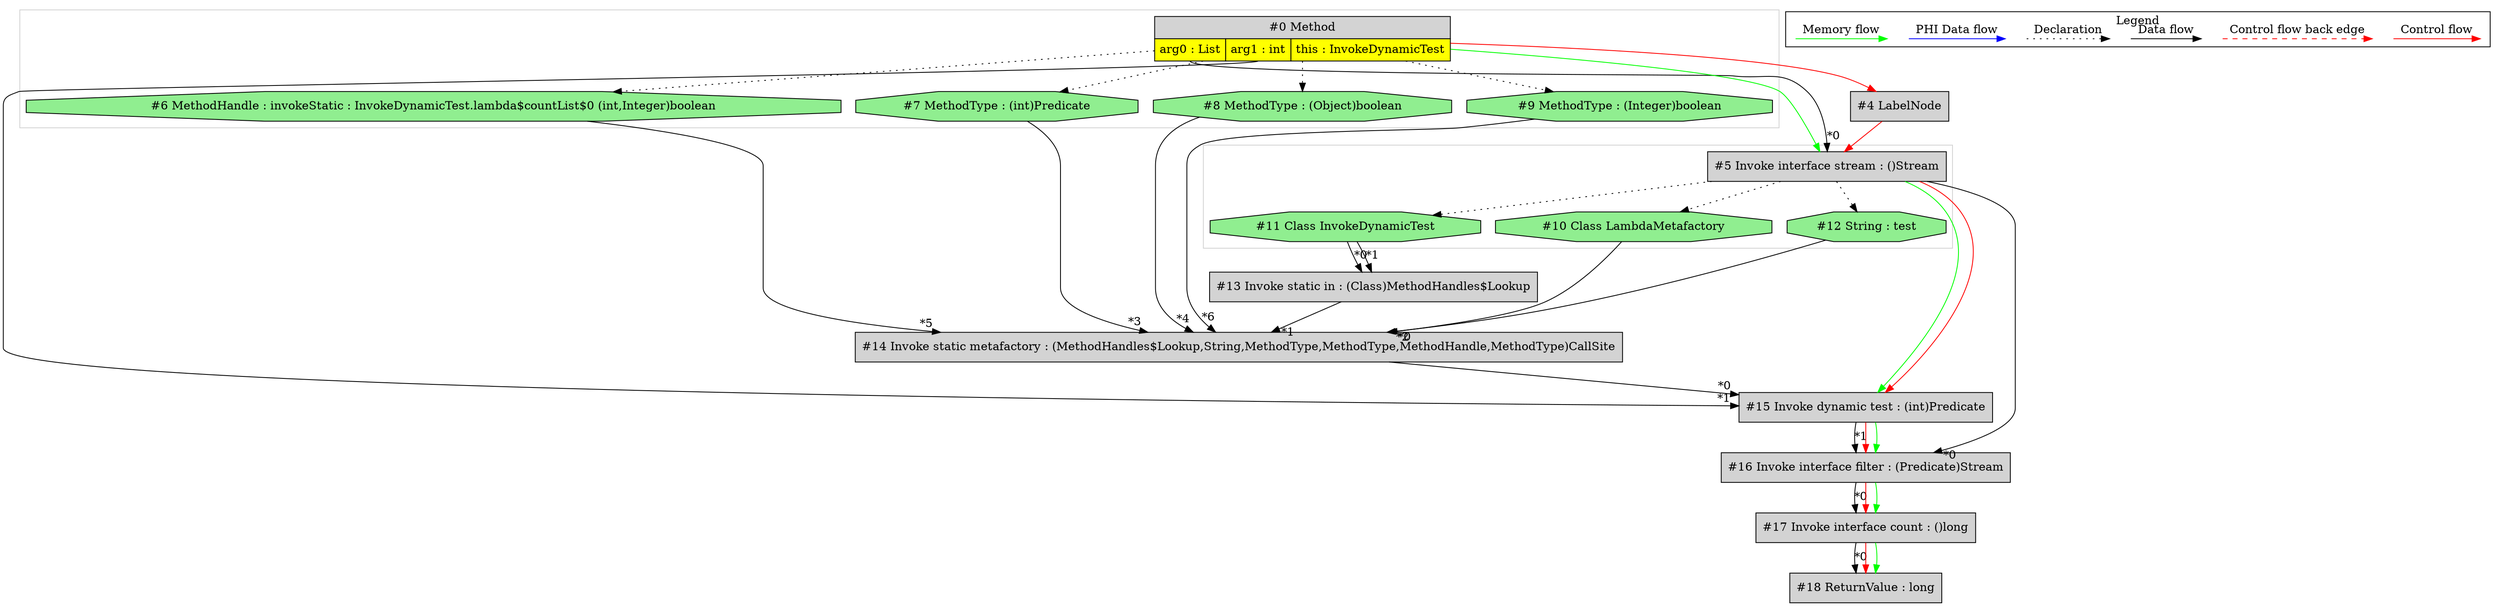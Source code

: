 digraph {
 ordering="in";
 node0[margin="0", label=<<table border="0" cellborder="1" cellspacing="0" cellpadding="5"><tr><td colspan="3">#0 Method</td></tr><tr><td port="prj2" bgcolor="yellow">arg0 : List</td><td port="prj1" bgcolor="yellow">arg1 : int</td><td port="prj3" bgcolor="yellow">this : InvokeDynamicTest</td></tr></table>>,shape=none, fillcolor=lightgrey, style=filled];
 node6[label="#6 MethodHandle : invokeStatic : InvokeDynamicTest.lambda$countList$0 (int,Integer)boolean",shape=octagon, fillcolor=lightgreen, style=filled];
 node0 -> node6[style=dotted];
 node14[label="#14 Invoke static metafactory : (MethodHandles$Lookup,String,MethodType,MethodType,MethodHandle,MethodType)CallSite",shape=box, fillcolor=lightgrey, style=filled];
 node10 -> node14[headlabel="*0", labeldistance=2];
 node13 -> node14[headlabel="*1", labeldistance=2];
 node12 -> node14[headlabel="*2", labeldistance=2];
 node7 -> node14[headlabel="*3", labeldistance=2];
 node8 -> node14[headlabel="*4", labeldistance=2];
 node6 -> node14[headlabel="*5", labeldistance=2];
 node9 -> node14[headlabel="*6", labeldistance=2];
 node9[label="#9 MethodType : (Integer)boolean",shape=octagon, fillcolor=lightgreen, style=filled];
 node0 -> node9[style=dotted];
 node8[label="#8 MethodType : (Object)boolean",shape=octagon, fillcolor=lightgreen, style=filled];
 node0 -> node8[style=dotted];
 node7[label="#7 MethodType : (int)Predicate",shape=octagon, fillcolor=lightgreen, style=filled];
 node0 -> node7[style=dotted];
 node12[label="#12 String : test",shape=octagon, fillcolor=lightgreen, style=filled];
 node5 -> node12[style=dotted];
 node5[label="#5 Invoke interface stream : ()Stream",shape=box, fillcolor=lightgrey, style=filled];
 node0:prj2 -> node5[headlabel="*0", labeldistance=2];
 node4 -> node5[labeldistance=2, color=red, fontcolor=red];
 node0 -> node5[labeldistance=2, color=green, constraint=false];
 node4[label="#4 LabelNode",shape=box, fillcolor=lightgrey, style=filled];
 node0 -> node4[labeldistance=2, color=red, fontcolor=red];
 node16[label="#16 Invoke interface filter : (Predicate)Stream",shape=box, fillcolor=lightgrey, style=filled];
 node5 -> node16[headlabel="*0", labeldistance=2];
 node15 -> node16[headlabel="*1", labeldistance=2];
 node15 -> node16[labeldistance=2, color=red, fontcolor=red];
 node15 -> node16[labeldistance=2, color=green, constraint=false];
 node15[label="#15 Invoke dynamic test : (int)Predicate",shape=box, fillcolor=lightgrey, style=filled];
 node14 -> node15[headlabel="*0", labeldistance=2];
 node0:prj1 -> node15[headlabel="*1", labeldistance=2];
 node5 -> node15[labeldistance=2, color=green, constraint=false];
 node5 -> node15[labeldistance=2, color=red, fontcolor=red];
 node17[label="#17 Invoke interface count : ()long",shape=box, fillcolor=lightgrey, style=filled];
 node16 -> node17[headlabel="*0", labeldistance=2];
 node16 -> node17[labeldistance=2, color=red, fontcolor=red];
 node16 -> node17[labeldistance=2, color=green, constraint=false];
 node18[label="#18 ReturnValue : long",shape=box, fillcolor=lightgrey, style=filled];
 node17 -> node18[headlabel="*0", labeldistance=2];
 node17 -> node18[labeldistance=2, color=red, fontcolor=red];
 node17 -> node18[labeldistance=2, color=green, constraint=false];
 node11[label="#11 Class InvokeDynamicTest",shape=octagon, fillcolor=lightgreen, style=filled];
 node5 -> node11[style=dotted];
 node13[label="#13 Invoke static in : (Class)MethodHandles$Lookup",shape=box, fillcolor=lightgrey, style=filled];
 node11 -> node13[headlabel="*0", labeldistance=2];
 node11 -> node13[headlabel="*1", labeldistance=2];
 node10[label="#10 Class LambdaMetafactory",shape=octagon, fillcolor=lightgreen, style=filled];
 node5 -> node10[style=dotted];
 subgraph cluster_0 {
  color=lightgray;
  node5;
  node10;
  node11;
  node12;
 }
 subgraph cluster_1 {
  color=lightgray;
  node0;
  node6;
  node7;
  node8;
  node9;
 }
 subgraph cluster_000 {
  label = "Legend";
  node [shape=point]
  {
   rank=same;
   c0 [style = invis];
   c1 [style = invis];
   c2 [style = invis];
   c3 [style = invis];
   d0 [style = invis];
   d1 [style = invis];
   d2 [style = invis];
   d3 [style = invis];
   d4 [style = invis];
   d5 [style = invis];
   d6 [style = invis];
   d7 [style = invis];
  }
  c0 -> c1 [label="Control flow", style=solid, color=red]
  c2 -> c3 [label="Control flow back edge", style=dashed, color=red]
  d0 -> d1 [label="Data flow"]
  d2 -> d3 [label="Declaration", style=dotted]
  d4 -> d5 [label="PHI Data flow", color=blue]
  d6 -> d7 [label="Memory flow", color=green]
 }

}
